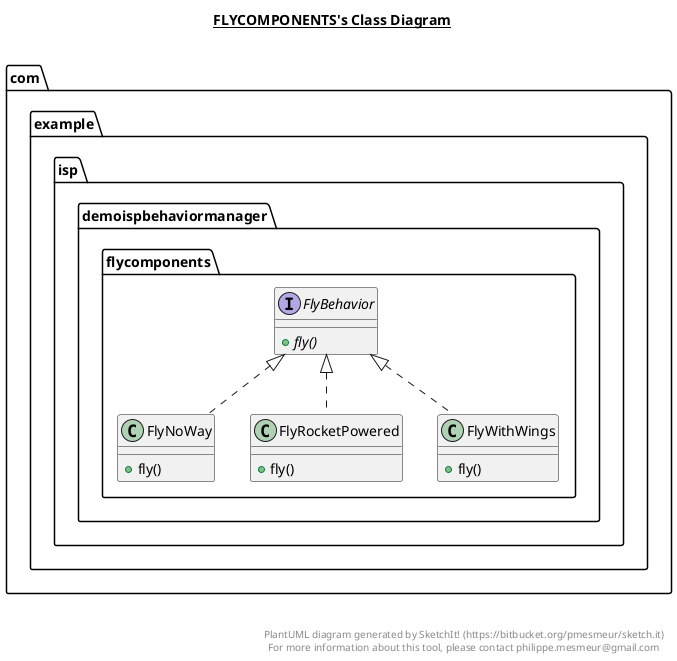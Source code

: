 @startuml

title __FLYCOMPONENTS's Class Diagram__\n

  namespace com.example.isp.demoispbehaviormanager {
    namespace flycomponents {
      interface com.example.isp.demoispbehaviormanager.flycomponents.FlyBehavior {
          {abstract} + fly()
      }
    }
  }
  

  namespace com.example.isp.demoispbehaviormanager {
    namespace flycomponents {
      class com.example.isp.demoispbehaviormanager.flycomponents.FlyNoWay {
          + fly()
      }
    }
  }
  

  namespace com.example.isp.demoispbehaviormanager {
    namespace flycomponents {
      class com.example.isp.demoispbehaviormanager.flycomponents.FlyRocketPowered {
          + fly()
      }
    }
  }
  

  namespace com.example.isp.demoispbehaviormanager {
    namespace flycomponents {
      class com.example.isp.demoispbehaviormanager.flycomponents.FlyWithWings {
          + fly()
      }
    }
  }
  

  com.example.isp.demoispbehaviormanager.flycomponents.FlyNoWay .up.|> com.example.isp.demoispbehaviormanager.flycomponents.FlyBehavior
  com.example.isp.demoispbehaviormanager.flycomponents.FlyRocketPowered .up.|> com.example.isp.demoispbehaviormanager.flycomponents.FlyBehavior
  com.example.isp.demoispbehaviormanager.flycomponents.FlyWithWings .up.|> com.example.isp.demoispbehaviormanager.flycomponents.FlyBehavior


right footer


PlantUML diagram generated by SketchIt! (https://bitbucket.org/pmesmeur/sketch.it)
For more information about this tool, please contact philippe.mesmeur@gmail.com
endfooter

@enduml
